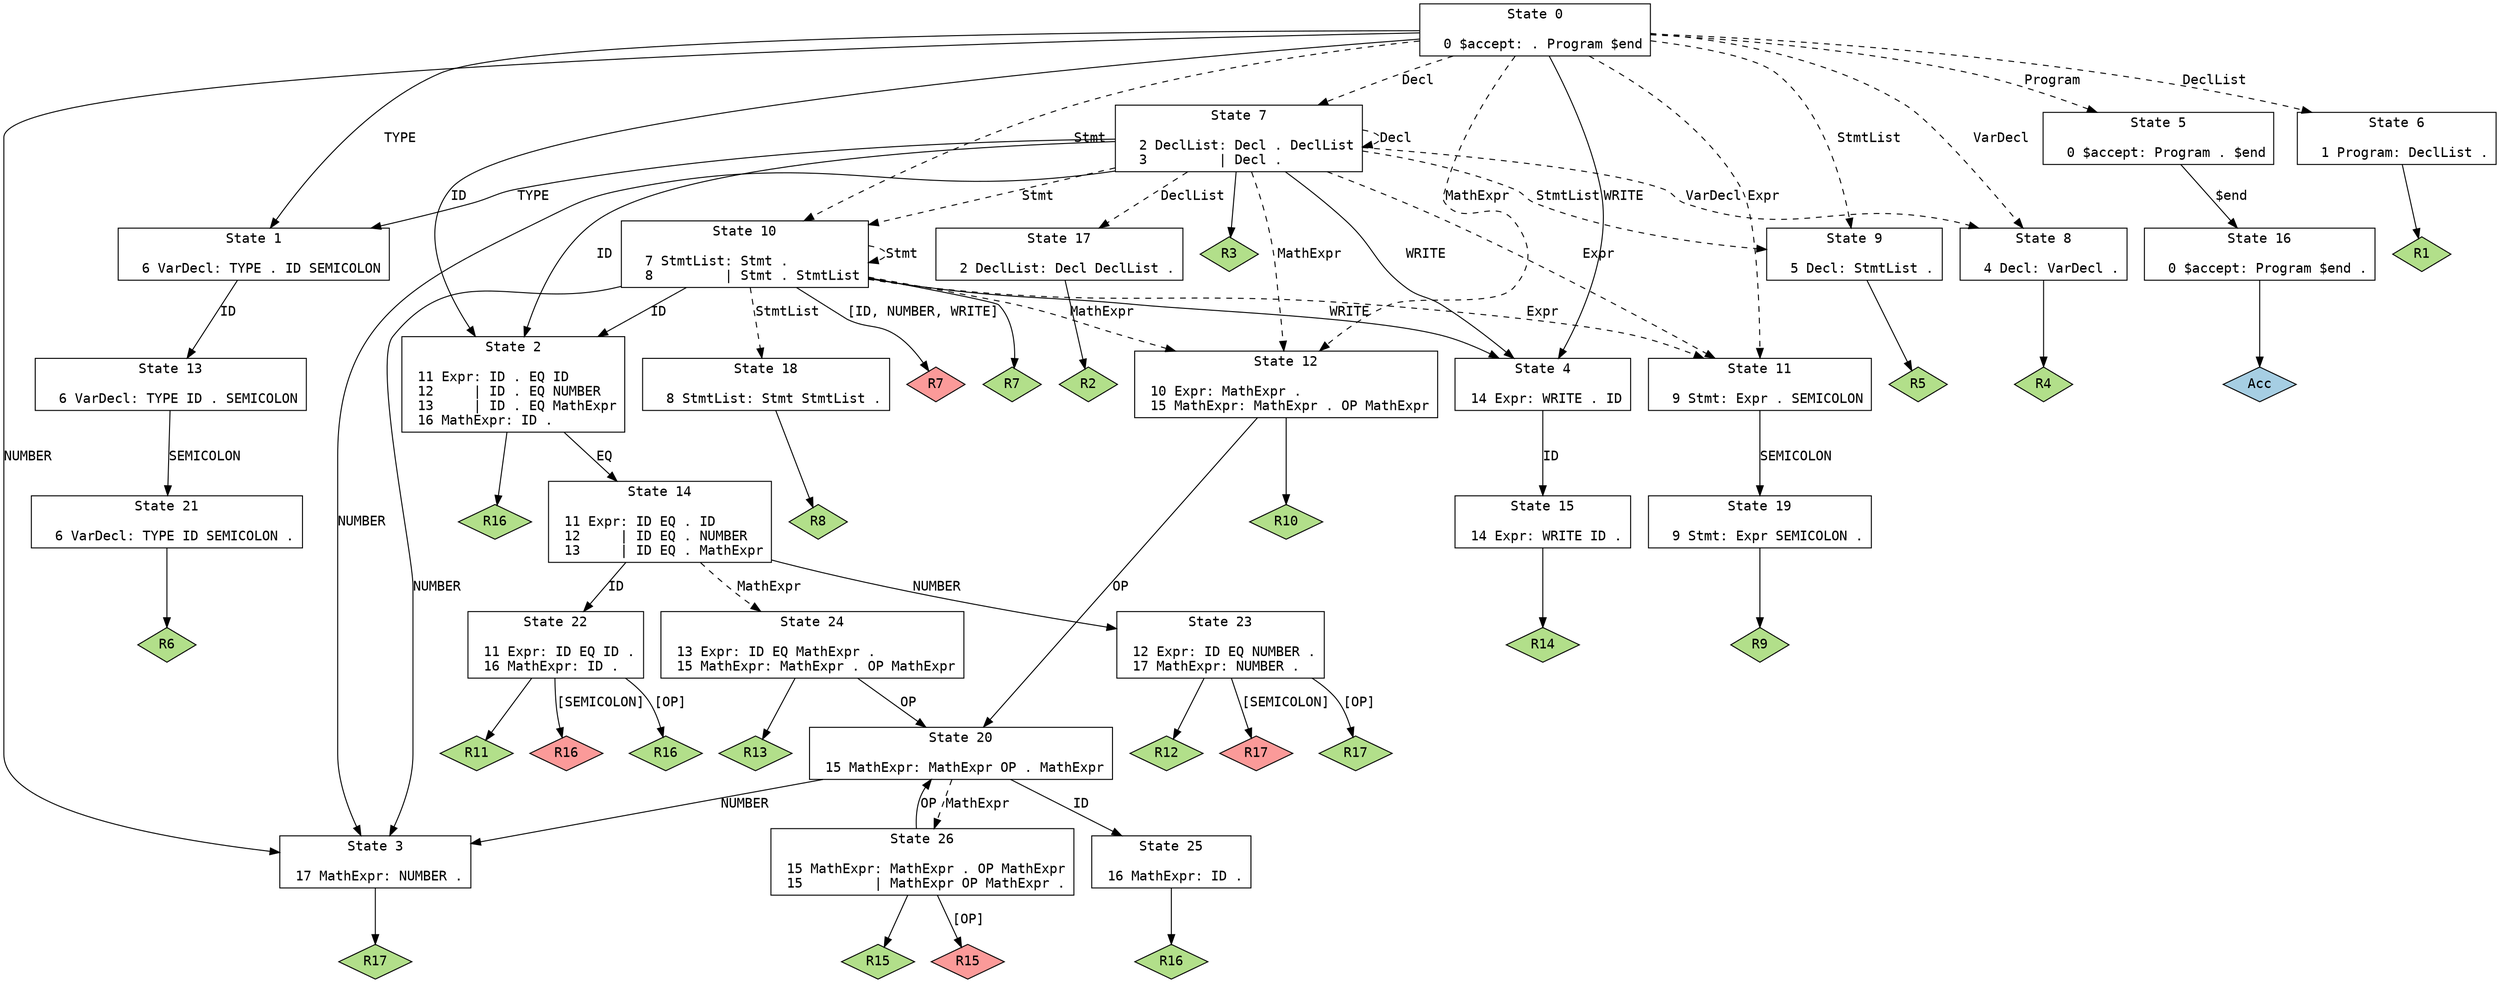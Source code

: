 // Generated by GNU Bison 3.5.1.
// Report bugs to <bug-bison@gnu.org>.
// Home page: <https://www.gnu.org/software/bison/>.

digraph "parser.y"
{
  node [fontname = courier, shape = box, colorscheme = paired6]
  edge [fontname = courier]

  0 [label="State 0\n\l  0 $accept: . Program $end\l"]
  0 -> 1 [style=solid label="TYPE"]
  0 -> 2 [style=solid label="ID"]
  0 -> 3 [style=solid label="NUMBER"]
  0 -> 4 [style=solid label="WRITE"]
  0 -> 5 [style=dashed label="Program"]
  0 -> 6 [style=dashed label="DeclList"]
  0 -> 7 [style=dashed label="Decl"]
  0 -> 8 [style=dashed label="VarDecl"]
  0 -> 9 [style=dashed label="StmtList"]
  0 -> 10 [style=dashed label="Stmt"]
  0 -> 11 [style=dashed label="Expr"]
  0 -> 12 [style=dashed label="MathExpr"]
  1 [label="State 1\n\l  6 VarDecl: TYPE . ID SEMICOLON\l"]
  1 -> 13 [style=solid label="ID"]
  2 [label="State 2\n\l 11 Expr: ID . EQ ID\l 12     | ID . EQ NUMBER\l 13     | ID . EQ MathExpr\l 16 MathExpr: ID .\l"]
  2 -> 14 [style=solid label="EQ"]
  2 -> "2R16" [style=solid]
 "2R16" [label="R16", fillcolor=3, shape=diamond, style=filled]
  3 [label="State 3\n\l 17 MathExpr: NUMBER .\l"]
  3 -> "3R17" [style=solid]
 "3R17" [label="R17", fillcolor=3, shape=diamond, style=filled]
  4 [label="State 4\n\l 14 Expr: WRITE . ID\l"]
  4 -> 15 [style=solid label="ID"]
  5 [label="State 5\n\l  0 $accept: Program . $end\l"]
  5 -> 16 [style=solid label="$end"]
  6 [label="State 6\n\l  1 Program: DeclList .\l"]
  6 -> "6R1" [style=solid]
 "6R1" [label="R1", fillcolor=3, shape=diamond, style=filled]
  7 [label="State 7\n\l  2 DeclList: Decl . DeclList\l  3         | Decl .\l"]
  7 -> 1 [style=solid label="TYPE"]
  7 -> 2 [style=solid label="ID"]
  7 -> 3 [style=solid label="NUMBER"]
  7 -> 4 [style=solid label="WRITE"]
  7 -> 17 [style=dashed label="DeclList"]
  7 -> 7 [style=dashed label="Decl"]
  7 -> 8 [style=dashed label="VarDecl"]
  7 -> 9 [style=dashed label="StmtList"]
  7 -> 10 [style=dashed label="Stmt"]
  7 -> 11 [style=dashed label="Expr"]
  7 -> 12 [style=dashed label="MathExpr"]
  7 -> "7R3" [style=solid]
 "7R3" [label="R3", fillcolor=3, shape=diamond, style=filled]
  8 [label="State 8\n\l  4 Decl: VarDecl .\l"]
  8 -> "8R4" [style=solid]
 "8R4" [label="R4", fillcolor=3, shape=diamond, style=filled]
  9 [label="State 9\n\l  5 Decl: StmtList .\l"]
  9 -> "9R5" [style=solid]
 "9R5" [label="R5", fillcolor=3, shape=diamond, style=filled]
  10 [label="State 10\n\l  7 StmtList: Stmt .\l  8         | Stmt . StmtList\l"]
  10 -> 2 [style=solid label="ID"]
  10 -> 3 [style=solid label="NUMBER"]
  10 -> 4 [style=solid label="WRITE"]
  10 -> 18 [style=dashed label="StmtList"]
  10 -> 10 [style=dashed label="Stmt"]
  10 -> 11 [style=dashed label="Expr"]
  10 -> 12 [style=dashed label="MathExpr"]
  10 -> "10R7d" [label="[ID, NUMBER, WRITE]", style=solid]
 "10R7d" [label="R7", fillcolor=5, shape=diamond, style=filled]
  10 -> "10R7" [style=solid]
 "10R7" [label="R7", fillcolor=3, shape=diamond, style=filled]
  11 [label="State 11\n\l  9 Stmt: Expr . SEMICOLON\l"]
  11 -> 19 [style=solid label="SEMICOLON"]
  12 [label="State 12\n\l 10 Expr: MathExpr .\l 15 MathExpr: MathExpr . OP MathExpr\l"]
  12 -> 20 [style=solid label="OP"]
  12 -> "12R10" [style=solid]
 "12R10" [label="R10", fillcolor=3, shape=diamond, style=filled]
  13 [label="State 13\n\l  6 VarDecl: TYPE ID . SEMICOLON\l"]
  13 -> 21 [style=solid label="SEMICOLON"]
  14 [label="State 14\n\l 11 Expr: ID EQ . ID\l 12     | ID EQ . NUMBER\l 13     | ID EQ . MathExpr\l"]
  14 -> 22 [style=solid label="ID"]
  14 -> 23 [style=solid label="NUMBER"]
  14 -> 24 [style=dashed label="MathExpr"]
  15 [label="State 15\n\l 14 Expr: WRITE ID .\l"]
  15 -> "15R14" [style=solid]
 "15R14" [label="R14", fillcolor=3, shape=diamond, style=filled]
  16 [label="State 16\n\l  0 $accept: Program $end .\l"]
  16 -> "16R0" [style=solid]
 "16R0" [label="Acc", fillcolor=1, shape=diamond, style=filled]
  17 [label="State 17\n\l  2 DeclList: Decl DeclList .\l"]
  17 -> "17R2" [style=solid]
 "17R2" [label="R2", fillcolor=3, shape=diamond, style=filled]
  18 [label="State 18\n\l  8 StmtList: Stmt StmtList .\l"]
  18 -> "18R8" [style=solid]
 "18R8" [label="R8", fillcolor=3, shape=diamond, style=filled]
  19 [label="State 19\n\l  9 Stmt: Expr SEMICOLON .\l"]
  19 -> "19R9" [style=solid]
 "19R9" [label="R9", fillcolor=3, shape=diamond, style=filled]
  20 [label="State 20\n\l 15 MathExpr: MathExpr OP . MathExpr\l"]
  20 -> 25 [style=solid label="ID"]
  20 -> 3 [style=solid label="NUMBER"]
  20 -> 26 [style=dashed label="MathExpr"]
  21 [label="State 21\n\l  6 VarDecl: TYPE ID SEMICOLON .\l"]
  21 -> "21R6" [style=solid]
 "21R6" [label="R6", fillcolor=3, shape=diamond, style=filled]
  22 [label="State 22\n\l 11 Expr: ID EQ ID .\l 16 MathExpr: ID .\l"]
  22 -> "22R11" [style=solid]
 "22R11" [label="R11", fillcolor=3, shape=diamond, style=filled]
  22 -> "22R16d" [label="[SEMICOLON]", style=solid]
 "22R16d" [label="R16", fillcolor=5, shape=diamond, style=filled]
  22 -> "22R16" [label="[OP]", style=solid]
 "22R16" [label="R16", fillcolor=3, shape=diamond, style=filled]
  23 [label="State 23\n\l 12 Expr: ID EQ NUMBER .\l 17 MathExpr: NUMBER .\l"]
  23 -> "23R12" [style=solid]
 "23R12" [label="R12", fillcolor=3, shape=diamond, style=filled]
  23 -> "23R17d" [label="[SEMICOLON]", style=solid]
 "23R17d" [label="R17", fillcolor=5, shape=diamond, style=filled]
  23 -> "23R17" [label="[OP]", style=solid]
 "23R17" [label="R17", fillcolor=3, shape=diamond, style=filled]
  24 [label="State 24\n\l 13 Expr: ID EQ MathExpr .\l 15 MathExpr: MathExpr . OP MathExpr\l"]
  24 -> 20 [style=solid label="OP"]
  24 -> "24R13" [style=solid]
 "24R13" [label="R13", fillcolor=3, shape=diamond, style=filled]
  25 [label="State 25\n\l 16 MathExpr: ID .\l"]
  25 -> "25R16" [style=solid]
 "25R16" [label="R16", fillcolor=3, shape=diamond, style=filled]
  26 [label="State 26\n\l 15 MathExpr: MathExpr . OP MathExpr\l 15         | MathExpr OP MathExpr .\l"]
  26 -> 20 [style=solid label="OP"]
  26 -> "26R15d" [label="[OP]", style=solid]
 "26R15d" [label="R15", fillcolor=5, shape=diamond, style=filled]
  26 -> "26R15" [style=solid]
 "26R15" [label="R15", fillcolor=3, shape=diamond, style=filled]
}
